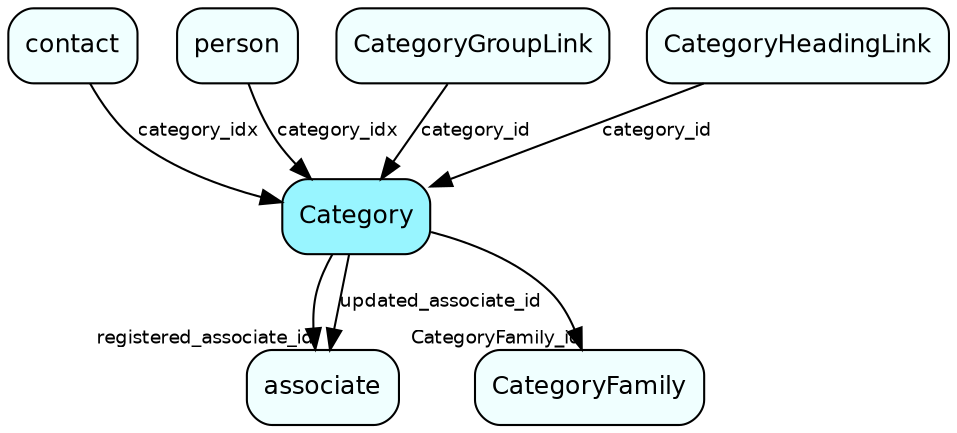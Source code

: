 digraph Category  {
node [shape = box style="rounded, filled" fontname = "Helvetica" fontsize = "12" ]
edge [fontname = "Helvetica" fontsize = "9"]

Category[fillcolor = "cadetblue1"]
associate[fillcolor = "azure1"]
CategoryFamily[fillcolor = "azure1"]
contact[fillcolor = "azure1"]
person[fillcolor = "azure1"]
CategoryGroupLink[fillcolor = "azure1"]
CategoryHeadingLink[fillcolor = "azure1"]
Category -> associate [headlabel = "registered_associate_id"]
Category -> associate [label = "updated_associate_id"]
Category -> CategoryFamily [headlabel = "CategoryFamily_id"]
contact -> Category [label = "category_idx"]
person -> Category [label = "category_idx"]
CategoryGroupLink -> Category [label = "category_id"]
CategoryHeadingLink -> Category [label = "category_id"]
}
